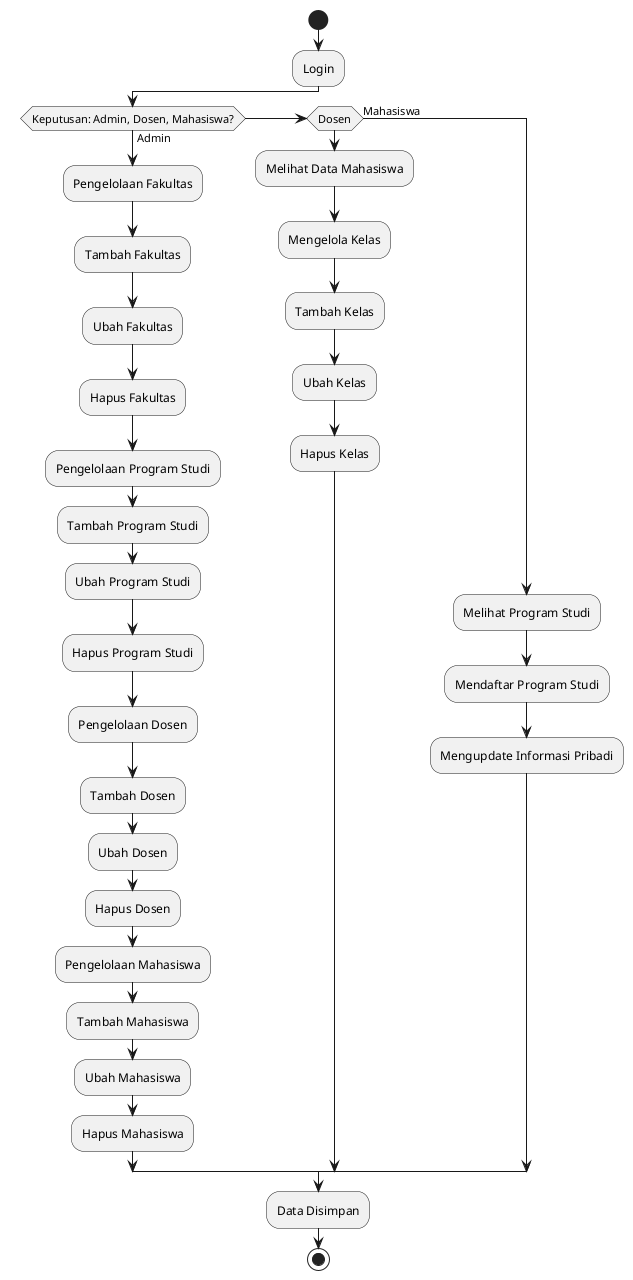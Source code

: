 @startuml
!define RECTANGLE class

start

:Login;

if (Keputusan: Admin, Dosen, Mahasiswa?) then (Admin)
    :Pengelolaan Fakultas;
    :Tambah Fakultas;
    :Ubah Fakultas;
    :Hapus Fakultas;

    :Pengelolaan Program Studi;
    :Tambah Program Studi;
    :Ubah Program Studi;
    :Hapus Program Studi;

    :Pengelolaan Dosen;
    :Tambah Dosen;
    :Ubah Dosen;
    :Hapus Dosen;

    :Pengelolaan Mahasiswa;
    :Tambah Mahasiswa;
    :Ubah Mahasiswa;
    :Hapus Mahasiswa;

elseif (Dosen)
    :Melihat Data Mahasiswa;
    :Mengelola Kelas;
    :Tambah Kelas;
    :Ubah Kelas;
    :Hapus Kelas;

else (Mahasiswa)
    :Melihat Program Studi;
    :Mendaftar Program Studi;
    :Mengupdate Informasi Pribadi;
endif

:Data Disimpan;

stop
@enduml